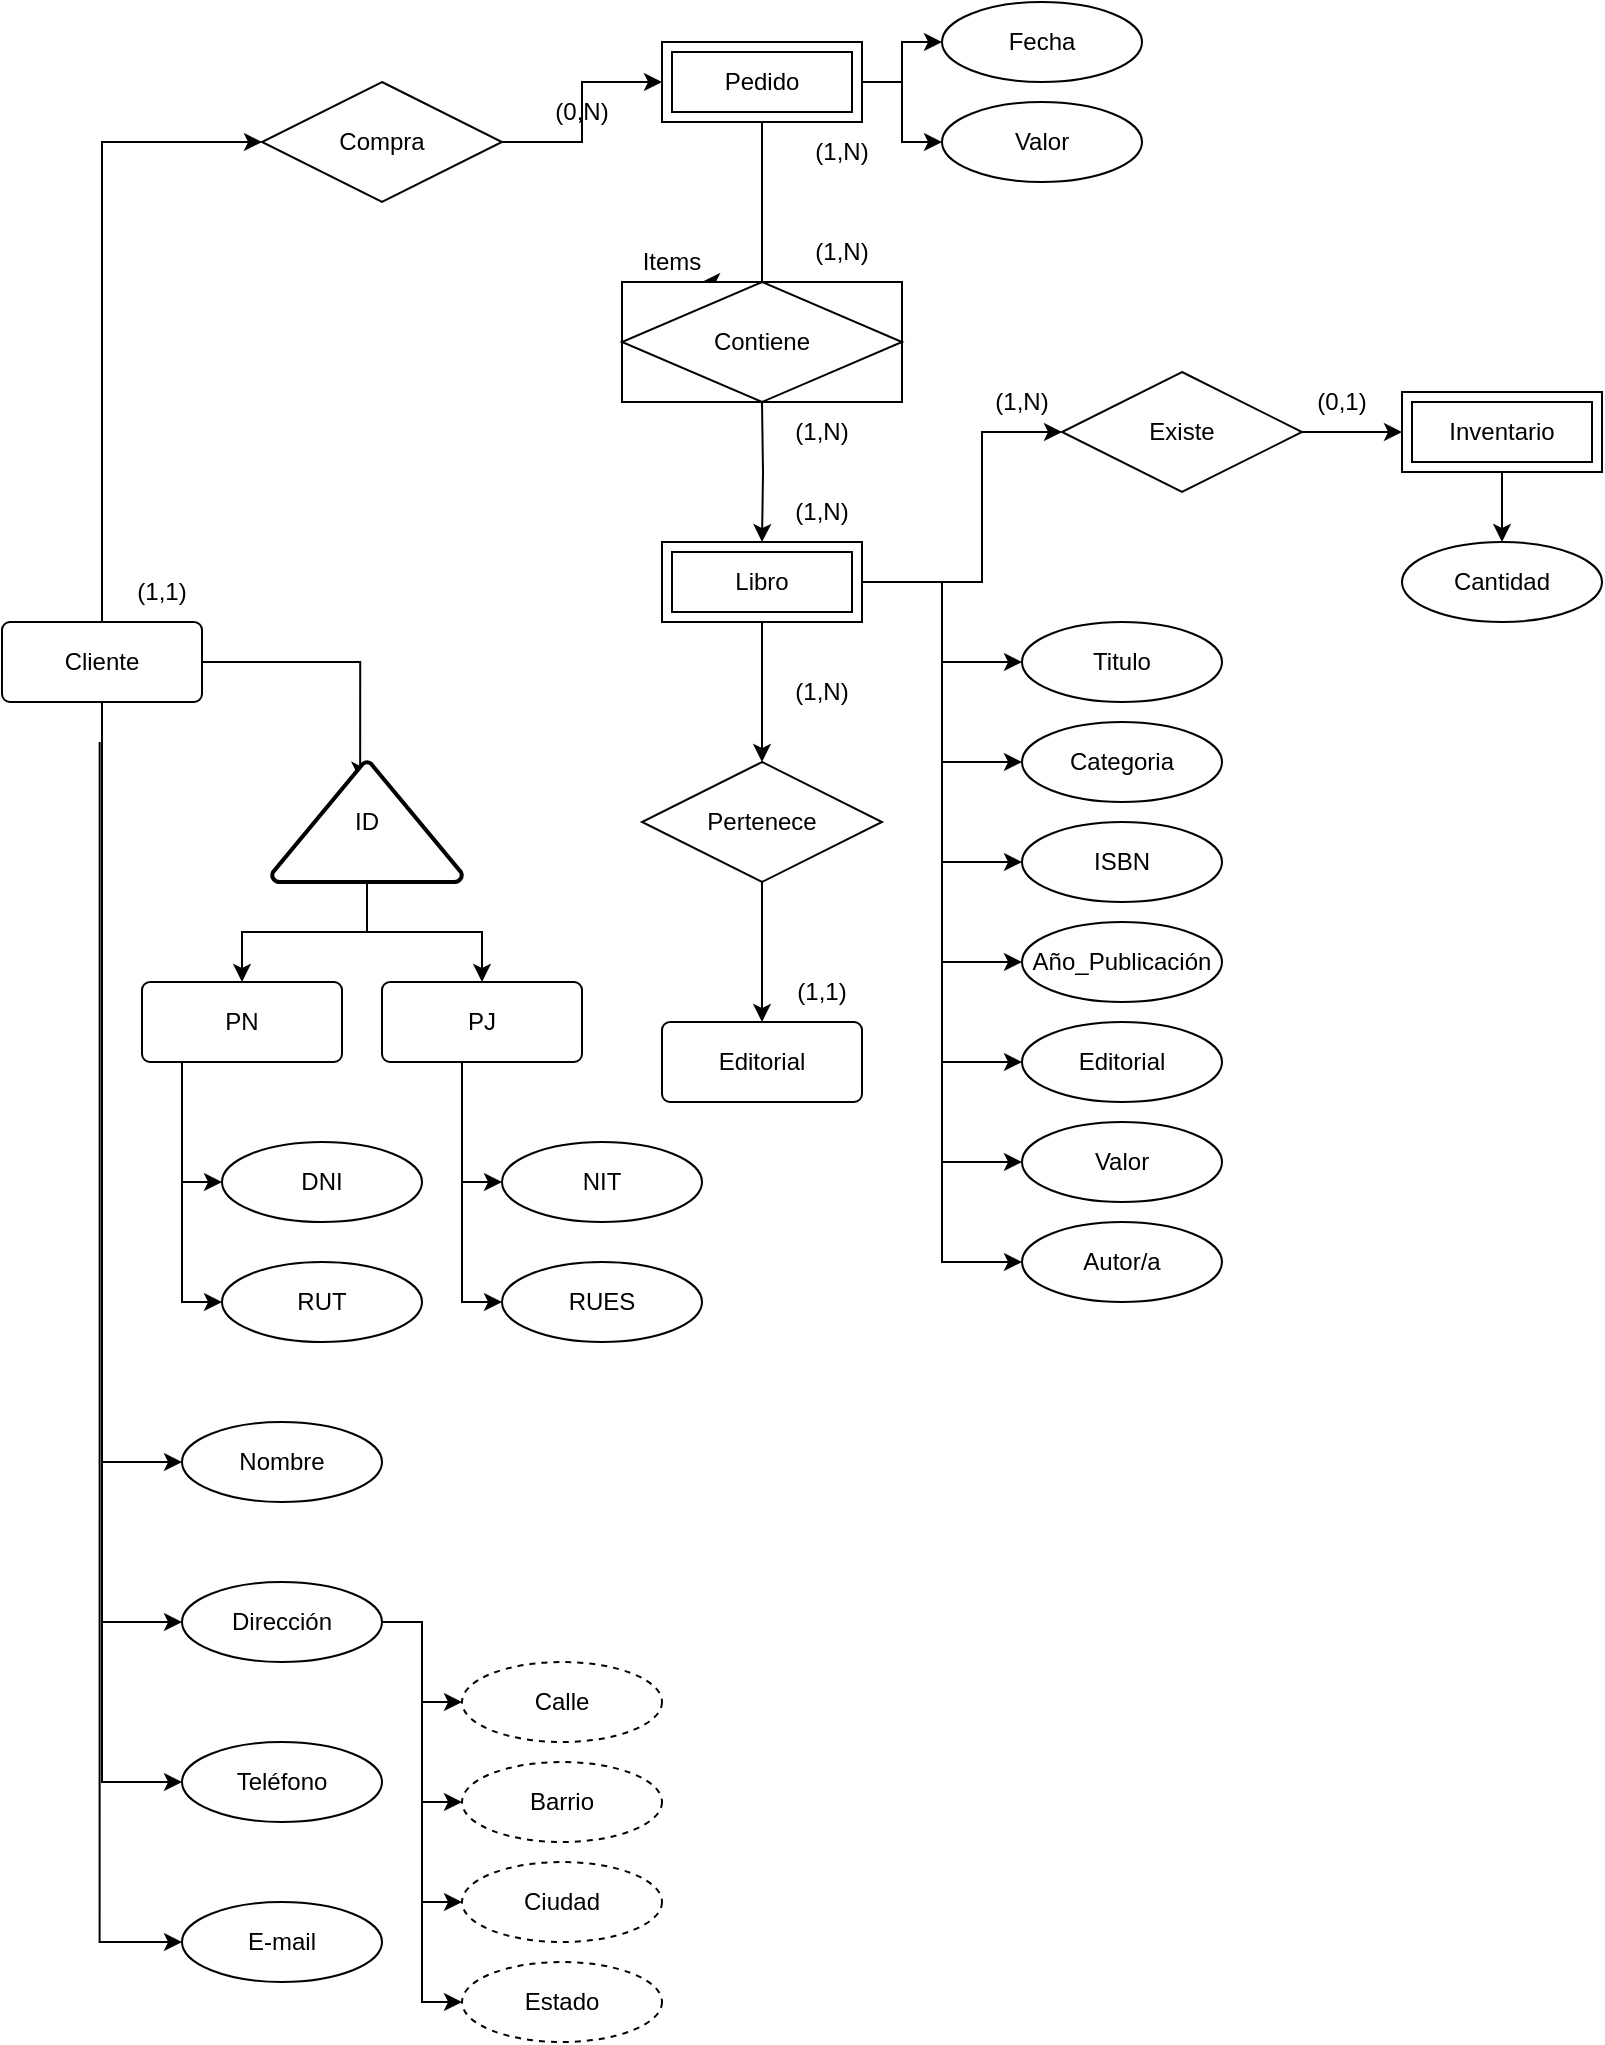 <mxfile version="26.2.14">
  <diagram name="Página-1" id="OLn8vRMohXvubUvZaAsE">
    <mxGraphModel dx="1226" dy="733" grid="1" gridSize="10" guides="1" tooltips="1" connect="1" arrows="1" fold="1" page="1" pageScale="1" pageWidth="827" pageHeight="1169" math="0" shadow="0">
      <root>
        <mxCell id="0" />
        <mxCell id="1" parent="0" />
        <mxCell id="7Fdn9_1kDD7aw7KvLnDt-8" value="" style="edgeStyle=orthogonalEdgeStyle;rounded=0;orthogonalLoop=1;jettySize=auto;html=1;exitX=0.5;exitY=0;exitDx=0;exitDy=0;" parent="1" target="7Fdn9_1kDD7aw7KvLnDt-6" edge="1">
          <mxGeometry relative="1" as="geometry">
            <mxPoint x="30" y="319.94" as="sourcePoint" />
            <mxPoint x="90.118" y="79.999" as="targetPoint" />
            <Array as="points">
              <mxPoint x="60" y="320" />
              <mxPoint x="60" y="80" />
            </Array>
          </mxGeometry>
        </mxCell>
        <mxCell id="ZJ7O9cxaeD2Jd0CNXLAg-9" value="" style="edgeStyle=orthogonalEdgeStyle;rounded=0;orthogonalLoop=1;jettySize=auto;html=1;entryX=0;entryY=0.5;entryDx=0;entryDy=0;" edge="1" parent="1" source="7Fdn9_1kDD7aw7KvLnDt-1" target="ZJ7O9cxaeD2Jd0CNXLAg-50">
          <mxGeometry relative="1" as="geometry">
            <mxPoint x="90.0" y="680.059" as="targetPoint" />
            <Array as="points">
              <mxPoint x="60" y="740" />
            </Array>
          </mxGeometry>
        </mxCell>
        <mxCell id="ZJ7O9cxaeD2Jd0CNXLAg-16" style="edgeStyle=orthogonalEdgeStyle;rounded=0;orthogonalLoop=1;jettySize=auto;html=1;entryX=0;entryY=0.5;entryDx=0;entryDy=0;" edge="1" parent="1" target="ZJ7O9cxaeD2Jd0CNXLAg-51">
          <mxGeometry relative="1" as="geometry">
            <mxPoint x="50" y="359.94" as="sourcePoint" />
            <mxPoint x="90.0" y="760.059" as="targetPoint" />
            <Array as="points">
              <mxPoint x="60" y="360" />
              <mxPoint x="60" y="820" />
            </Array>
          </mxGeometry>
        </mxCell>
        <mxCell id="ZJ7O9cxaeD2Jd0CNXLAg-17" style="edgeStyle=orthogonalEdgeStyle;rounded=0;orthogonalLoop=1;jettySize=auto;html=1;entryX=0;entryY=0.5;entryDx=0;entryDy=0;" edge="1" parent="1" source="7Fdn9_1kDD7aw7KvLnDt-1" target="ZJ7O9cxaeD2Jd0CNXLAg-52">
          <mxGeometry relative="1" as="geometry">
            <mxPoint x="90.0" y="845" as="targetPoint" />
            <Array as="points">
              <mxPoint x="60" y="900" />
            </Array>
          </mxGeometry>
        </mxCell>
        <mxCell id="ZJ7O9cxaeD2Jd0CNXLAg-19" style="edgeStyle=orthogonalEdgeStyle;rounded=0;orthogonalLoop=1;jettySize=auto;html=1;entryX=0;entryY=0.5;entryDx=0;entryDy=0;" edge="1" parent="1" target="ZJ7O9cxaeD2Jd0CNXLAg-53">
          <mxGeometry relative="1" as="geometry">
            <mxPoint x="58.83" y="380" as="sourcePoint" />
            <mxPoint x="110" y="940" as="targetPoint" />
            <Array as="points">
              <mxPoint x="59" y="980" />
            </Array>
          </mxGeometry>
        </mxCell>
        <mxCell id="ZJ7O9cxaeD2Jd0CNXLAg-41" style="edgeStyle=orthogonalEdgeStyle;rounded=0;orthogonalLoop=1;jettySize=auto;html=1;entryX=0.464;entryY=0.148;entryDx=0;entryDy=0;entryPerimeter=0;" edge="1" parent="1" source="7Fdn9_1kDD7aw7KvLnDt-1" target="ZJ7O9cxaeD2Jd0CNXLAg-40">
          <mxGeometry relative="1" as="geometry">
            <mxPoint x="160" y="370" as="targetPoint" />
          </mxGeometry>
        </mxCell>
        <mxCell id="7Fdn9_1kDD7aw7KvLnDt-1" value="Cliente" style="rounded=1;arcSize=10;whiteSpace=wrap;html=1;align=center;" parent="1" vertex="1">
          <mxGeometry x="10" y="320" width="100" height="40" as="geometry" />
        </mxCell>
        <mxCell id="7Fdn9_1kDD7aw7KvLnDt-2" value="Editorial" style="rounded=1;arcSize=10;whiteSpace=wrap;html=1;align=center;" parent="1" vertex="1">
          <mxGeometry x="340" y="520" width="100" height="40" as="geometry" />
        </mxCell>
        <mxCell id="7Fdn9_1kDD7aw7KvLnDt-16" value="" style="edgeStyle=orthogonalEdgeStyle;rounded=0;orthogonalLoop=1;jettySize=auto;html=1;" parent="1" source="7Fdn9_1kDD7aw7KvLnDt-3" edge="1">
          <mxGeometry relative="1" as="geometry">
            <mxPoint x="360" y="150" as="targetPoint" />
            <Array as="points">
              <mxPoint x="390" y="150" />
            </Array>
          </mxGeometry>
        </mxCell>
        <mxCell id="ZJ7O9cxaeD2Jd0CNXLAg-73" style="edgeStyle=orthogonalEdgeStyle;rounded=0;orthogonalLoop=1;jettySize=auto;html=1;" edge="1" parent="1" source="7Fdn9_1kDD7aw7KvLnDt-3" target="ZJ7O9cxaeD2Jd0CNXLAg-71">
          <mxGeometry relative="1" as="geometry" />
        </mxCell>
        <mxCell id="ZJ7O9cxaeD2Jd0CNXLAg-74" style="edgeStyle=orthogonalEdgeStyle;rounded=0;orthogonalLoop=1;jettySize=auto;html=1;entryX=0;entryY=0.5;entryDx=0;entryDy=0;" edge="1" parent="1" source="7Fdn9_1kDD7aw7KvLnDt-3" target="ZJ7O9cxaeD2Jd0CNXLAg-72">
          <mxGeometry relative="1" as="geometry" />
        </mxCell>
        <mxCell id="7Fdn9_1kDD7aw7KvLnDt-3" value="Pedido" style="shape=ext;margin=3;double=1;whiteSpace=wrap;html=1;align=center;" parent="1" vertex="1">
          <mxGeometry x="340" y="30" width="100" height="40" as="geometry" />
        </mxCell>
        <mxCell id="7Fdn9_1kDD7aw7KvLnDt-20" value="" style="edgeStyle=orthogonalEdgeStyle;rounded=0;orthogonalLoop=1;jettySize=auto;html=1;" parent="1" source="7Fdn9_1kDD7aw7KvLnDt-4" target="7Fdn9_1kDD7aw7KvLnDt-19" edge="1">
          <mxGeometry relative="1" as="geometry" />
        </mxCell>
        <mxCell id="ZJ7O9cxaeD2Jd0CNXLAg-79" style="edgeStyle=orthogonalEdgeStyle;rounded=0;orthogonalLoop=1;jettySize=auto;html=1;entryX=0;entryY=0.5;entryDx=0;entryDy=0;" edge="1" parent="1" source="7Fdn9_1kDD7aw7KvLnDt-4" target="7Fdn9_1kDD7aw7KvLnDt-24">
          <mxGeometry relative="1" as="geometry">
            <Array as="points">
              <mxPoint x="500" y="300" />
              <mxPoint x="500" y="225" />
            </Array>
          </mxGeometry>
        </mxCell>
        <mxCell id="ZJ7O9cxaeD2Jd0CNXLAg-91" style="edgeStyle=orthogonalEdgeStyle;rounded=0;orthogonalLoop=1;jettySize=auto;html=1;" edge="1" parent="1" source="7Fdn9_1kDD7aw7KvLnDt-4" target="ZJ7O9cxaeD2Jd0CNXLAg-90">
          <mxGeometry relative="1" as="geometry">
            <Array as="points">
              <mxPoint x="480" y="300" />
              <mxPoint x="480" y="340" />
            </Array>
          </mxGeometry>
        </mxCell>
        <mxCell id="ZJ7O9cxaeD2Jd0CNXLAg-93" style="edgeStyle=orthogonalEdgeStyle;rounded=0;orthogonalLoop=1;jettySize=auto;html=1;entryX=0;entryY=0.5;entryDx=0;entryDy=0;" edge="1" parent="1" source="7Fdn9_1kDD7aw7KvLnDt-4" target="ZJ7O9cxaeD2Jd0CNXLAg-92">
          <mxGeometry relative="1" as="geometry" />
        </mxCell>
        <mxCell id="ZJ7O9cxaeD2Jd0CNXLAg-95" style="edgeStyle=orthogonalEdgeStyle;rounded=0;orthogonalLoop=1;jettySize=auto;html=1;entryX=0;entryY=0.5;entryDx=0;entryDy=0;" edge="1" parent="1" source="7Fdn9_1kDD7aw7KvLnDt-4" target="ZJ7O9cxaeD2Jd0CNXLAg-94">
          <mxGeometry relative="1" as="geometry" />
        </mxCell>
        <mxCell id="ZJ7O9cxaeD2Jd0CNXLAg-97" style="edgeStyle=orthogonalEdgeStyle;rounded=0;orthogonalLoop=1;jettySize=auto;html=1;entryX=0;entryY=0.5;entryDx=0;entryDy=0;" edge="1" parent="1" source="7Fdn9_1kDD7aw7KvLnDt-4" target="ZJ7O9cxaeD2Jd0CNXLAg-96">
          <mxGeometry relative="1" as="geometry" />
        </mxCell>
        <mxCell id="ZJ7O9cxaeD2Jd0CNXLAg-101" style="edgeStyle=orthogonalEdgeStyle;rounded=0;orthogonalLoop=1;jettySize=auto;html=1;entryX=0;entryY=0.5;entryDx=0;entryDy=0;" edge="1" parent="1" source="7Fdn9_1kDD7aw7KvLnDt-4" target="ZJ7O9cxaeD2Jd0CNXLAg-99">
          <mxGeometry relative="1" as="geometry" />
        </mxCell>
        <mxCell id="ZJ7O9cxaeD2Jd0CNXLAg-102" style="edgeStyle=orthogonalEdgeStyle;rounded=0;orthogonalLoop=1;jettySize=auto;html=1;entryX=0;entryY=0.5;entryDx=0;entryDy=0;" edge="1" parent="1" source="7Fdn9_1kDD7aw7KvLnDt-4" target="ZJ7O9cxaeD2Jd0CNXLAg-100">
          <mxGeometry relative="1" as="geometry" />
        </mxCell>
        <mxCell id="ZJ7O9cxaeD2Jd0CNXLAg-103" style="edgeStyle=orthogonalEdgeStyle;rounded=0;orthogonalLoop=1;jettySize=auto;html=1;entryX=0;entryY=0.5;entryDx=0;entryDy=0;" edge="1" parent="1" source="7Fdn9_1kDD7aw7KvLnDt-4" target="ZJ7O9cxaeD2Jd0CNXLAg-98">
          <mxGeometry relative="1" as="geometry" />
        </mxCell>
        <mxCell id="7Fdn9_1kDD7aw7KvLnDt-4" value="Libro" style="shape=ext;margin=3;double=1;whiteSpace=wrap;html=1;align=center;" parent="1" vertex="1">
          <mxGeometry x="340" y="280" width="100" height="40" as="geometry" />
        </mxCell>
        <mxCell id="ZJ7O9cxaeD2Jd0CNXLAg-88" value="" style="edgeStyle=orthogonalEdgeStyle;rounded=0;orthogonalLoop=1;jettySize=auto;html=1;" edge="1" parent="1" source="7Fdn9_1kDD7aw7KvLnDt-5" target="ZJ7O9cxaeD2Jd0CNXLAg-75">
          <mxGeometry relative="1" as="geometry" />
        </mxCell>
        <mxCell id="7Fdn9_1kDD7aw7KvLnDt-5" value="Inventario" style="shape=ext;margin=3;double=1;whiteSpace=wrap;html=1;align=center;" parent="1" vertex="1">
          <mxGeometry x="710" y="205" width="100" height="40" as="geometry" />
        </mxCell>
        <mxCell id="7Fdn9_1kDD7aw7KvLnDt-9" value="" style="edgeStyle=orthogonalEdgeStyle;rounded=0;orthogonalLoop=1;jettySize=auto;html=1;" parent="1" source="7Fdn9_1kDD7aw7KvLnDt-6" target="7Fdn9_1kDD7aw7KvLnDt-3" edge="1">
          <mxGeometry relative="1" as="geometry" />
        </mxCell>
        <mxCell id="7Fdn9_1kDD7aw7KvLnDt-6" value="Compra" style="shape=rhombus;perimeter=rhombusPerimeter;whiteSpace=wrap;html=1;align=center;" parent="1" vertex="1">
          <mxGeometry x="140" y="50" width="120" height="60" as="geometry" />
        </mxCell>
        <mxCell id="7Fdn9_1kDD7aw7KvLnDt-10" value="(1,1)" style="text;html=1;align=center;verticalAlign=middle;whiteSpace=wrap;rounded=0;" parent="1" vertex="1">
          <mxGeometry x="60" y="290" width="60" height="30" as="geometry" />
        </mxCell>
        <mxCell id="7Fdn9_1kDD7aw7KvLnDt-11" value="(0,N)" style="text;html=1;align=center;verticalAlign=middle;whiteSpace=wrap;rounded=0;" parent="1" vertex="1">
          <mxGeometry x="270" y="50" width="60" height="30" as="geometry" />
        </mxCell>
        <mxCell id="7Fdn9_1kDD7aw7KvLnDt-17" value="" style="edgeStyle=orthogonalEdgeStyle;rounded=0;orthogonalLoop=1;jettySize=auto;html=1;" parent="1" target="7Fdn9_1kDD7aw7KvLnDt-4" edge="1">
          <mxGeometry relative="1" as="geometry">
            <mxPoint x="390" y="210" as="sourcePoint" />
          </mxGeometry>
        </mxCell>
        <mxCell id="7Fdn9_1kDD7aw7KvLnDt-14" value="(1,N)" style="text;html=1;align=center;verticalAlign=middle;whiteSpace=wrap;rounded=0;" parent="1" vertex="1">
          <mxGeometry x="400" y="70" width="60" height="30" as="geometry" />
        </mxCell>
        <mxCell id="7Fdn9_1kDD7aw7KvLnDt-18" value="(1,N)" style="text;html=1;align=center;verticalAlign=middle;whiteSpace=wrap;rounded=0;" parent="1" vertex="1">
          <mxGeometry x="390" y="250" width="60" height="30" as="geometry" />
        </mxCell>
        <mxCell id="7Fdn9_1kDD7aw7KvLnDt-21" value="" style="edgeStyle=orthogonalEdgeStyle;rounded=0;orthogonalLoop=1;jettySize=auto;html=1;" parent="1" source="7Fdn9_1kDD7aw7KvLnDt-19" target="7Fdn9_1kDD7aw7KvLnDt-2" edge="1">
          <mxGeometry relative="1" as="geometry" />
        </mxCell>
        <mxCell id="7Fdn9_1kDD7aw7KvLnDt-19" value="Pertenece" style="shape=rhombus;perimeter=rhombusPerimeter;whiteSpace=wrap;html=1;align=center;" parent="1" vertex="1">
          <mxGeometry x="330" y="390" width="120" height="60" as="geometry" />
        </mxCell>
        <mxCell id="7Fdn9_1kDD7aw7KvLnDt-22" value="(1,N)" style="text;html=1;align=center;verticalAlign=middle;whiteSpace=wrap;rounded=0;" parent="1" vertex="1">
          <mxGeometry x="390" y="340" width="60" height="30" as="geometry" />
        </mxCell>
        <mxCell id="7Fdn9_1kDD7aw7KvLnDt-23" value="(1,1)" style="text;html=1;align=center;verticalAlign=middle;whiteSpace=wrap;rounded=0;" parent="1" vertex="1">
          <mxGeometry x="390" y="490" width="60" height="30" as="geometry" />
        </mxCell>
        <mxCell id="ZJ7O9cxaeD2Jd0CNXLAg-77" style="edgeStyle=orthogonalEdgeStyle;rounded=0;orthogonalLoop=1;jettySize=auto;html=1;" edge="1" parent="1" source="7Fdn9_1kDD7aw7KvLnDt-24" target="7Fdn9_1kDD7aw7KvLnDt-5">
          <mxGeometry relative="1" as="geometry">
            <mxPoint x="710" y="225" as="targetPoint" />
          </mxGeometry>
        </mxCell>
        <mxCell id="7Fdn9_1kDD7aw7KvLnDt-24" value="Existe" style="shape=rhombus;perimeter=rhombusPerimeter;whiteSpace=wrap;html=1;align=center;" parent="1" vertex="1">
          <mxGeometry x="540" y="195" width="120" height="60" as="geometry" />
        </mxCell>
        <mxCell id="7Fdn9_1kDD7aw7KvLnDt-27" value="(1,N)" style="text;html=1;align=center;verticalAlign=middle;whiteSpace=wrap;rounded=0;" parent="1" vertex="1">
          <mxGeometry x="490" y="195" width="60" height="30" as="geometry" />
        </mxCell>
        <mxCell id="7Fdn9_1kDD7aw7KvLnDt-28" value="(0,1)" style="text;html=1;align=center;verticalAlign=middle;whiteSpace=wrap;rounded=0;" parent="1" vertex="1">
          <mxGeometry x="650" y="195" width="60" height="30" as="geometry" />
        </mxCell>
        <mxCell id="ZJ7O9cxaeD2Jd0CNXLAg-1" value="Contiene" style="shape=associativeEntity;whiteSpace=wrap;html=1;align=center;" vertex="1" parent="1">
          <mxGeometry x="320" y="150" width="140" height="60" as="geometry" />
        </mxCell>
        <mxCell id="ZJ7O9cxaeD2Jd0CNXLAg-2" value="Items" style="text;html=1;align=center;verticalAlign=middle;whiteSpace=wrap;rounded=0;" vertex="1" parent="1">
          <mxGeometry x="320" y="130" width="50" height="20" as="geometry" />
        </mxCell>
        <mxCell id="ZJ7O9cxaeD2Jd0CNXLAg-4" value="(1,N)" style="text;html=1;align=center;verticalAlign=middle;whiteSpace=wrap;rounded=0;" vertex="1" parent="1">
          <mxGeometry x="400" y="120" width="60" height="30" as="geometry" />
        </mxCell>
        <mxCell id="ZJ7O9cxaeD2Jd0CNXLAg-5" value="(1,N)" style="text;html=1;align=center;verticalAlign=middle;whiteSpace=wrap;rounded=0;" vertex="1" parent="1">
          <mxGeometry x="390" y="210" width="60" height="30" as="geometry" />
        </mxCell>
        <mxCell id="ZJ7O9cxaeD2Jd0CNXLAg-45" style="edgeStyle=orthogonalEdgeStyle;rounded=0;orthogonalLoop=1;jettySize=auto;html=1;entryX=0.5;entryY=0;entryDx=0;entryDy=0;" edge="1" parent="1" source="ZJ7O9cxaeD2Jd0CNXLAg-40" target="ZJ7O9cxaeD2Jd0CNXLAg-43">
          <mxGeometry relative="1" as="geometry" />
        </mxCell>
        <mxCell id="ZJ7O9cxaeD2Jd0CNXLAg-46" style="edgeStyle=orthogonalEdgeStyle;rounded=0;orthogonalLoop=1;jettySize=auto;html=1;" edge="1" parent="1" source="ZJ7O9cxaeD2Jd0CNXLAg-40" target="ZJ7O9cxaeD2Jd0CNXLAg-44">
          <mxGeometry relative="1" as="geometry" />
        </mxCell>
        <mxCell id="ZJ7O9cxaeD2Jd0CNXLAg-40" value="ID" style="strokeWidth=2;html=1;shape=mxgraph.flowchart.extract_or_measurement;whiteSpace=wrap;" vertex="1" parent="1">
          <mxGeometry x="145" y="390" width="95" height="60" as="geometry" />
        </mxCell>
        <mxCell id="ZJ7O9cxaeD2Jd0CNXLAg-59" style="edgeStyle=orthogonalEdgeStyle;rounded=0;orthogonalLoop=1;jettySize=auto;html=1;" edge="1" parent="1" source="ZJ7O9cxaeD2Jd0CNXLAg-43" target="ZJ7O9cxaeD2Jd0CNXLAg-54">
          <mxGeometry relative="1" as="geometry">
            <Array as="points">
              <mxPoint x="100" y="590" />
              <mxPoint x="100" y="590" />
            </Array>
          </mxGeometry>
        </mxCell>
        <mxCell id="ZJ7O9cxaeD2Jd0CNXLAg-60" style="edgeStyle=orthogonalEdgeStyle;rounded=0;orthogonalLoop=1;jettySize=auto;html=1;entryX=0;entryY=0.5;entryDx=0;entryDy=0;" edge="1" parent="1" source="ZJ7O9cxaeD2Jd0CNXLAg-43" target="ZJ7O9cxaeD2Jd0CNXLAg-55">
          <mxGeometry relative="1" as="geometry">
            <Array as="points">
              <mxPoint x="100" y="660" />
            </Array>
          </mxGeometry>
        </mxCell>
        <mxCell id="ZJ7O9cxaeD2Jd0CNXLAg-43" value="PN" style="rounded=1;arcSize=10;whiteSpace=wrap;html=1;align=center;" vertex="1" parent="1">
          <mxGeometry x="80" y="500" width="100" height="40" as="geometry" />
        </mxCell>
        <mxCell id="ZJ7O9cxaeD2Jd0CNXLAg-61" style="edgeStyle=orthogonalEdgeStyle;rounded=0;orthogonalLoop=1;jettySize=auto;html=1;entryX=0;entryY=0.5;entryDx=0;entryDy=0;" edge="1" parent="1" source="ZJ7O9cxaeD2Jd0CNXLAg-44" target="ZJ7O9cxaeD2Jd0CNXLAg-56">
          <mxGeometry relative="1" as="geometry">
            <Array as="points">
              <mxPoint x="240" y="600" />
            </Array>
          </mxGeometry>
        </mxCell>
        <mxCell id="ZJ7O9cxaeD2Jd0CNXLAg-62" style="edgeStyle=orthogonalEdgeStyle;rounded=0;orthogonalLoop=1;jettySize=auto;html=1;" edge="1" parent="1" source="ZJ7O9cxaeD2Jd0CNXLAg-44" target="ZJ7O9cxaeD2Jd0CNXLAg-57">
          <mxGeometry relative="1" as="geometry">
            <Array as="points">
              <mxPoint x="240" y="650" />
              <mxPoint x="240" y="650" />
            </Array>
          </mxGeometry>
        </mxCell>
        <mxCell id="ZJ7O9cxaeD2Jd0CNXLAg-44" value="PJ" style="rounded=1;arcSize=10;whiteSpace=wrap;html=1;align=center;" vertex="1" parent="1">
          <mxGeometry x="200" y="500" width="100" height="40" as="geometry" />
        </mxCell>
        <mxCell id="ZJ7O9cxaeD2Jd0CNXLAg-50" value="Nombre" style="ellipse;whiteSpace=wrap;html=1;align=center;" vertex="1" parent="1">
          <mxGeometry x="100" y="720" width="100" height="40" as="geometry" />
        </mxCell>
        <mxCell id="ZJ7O9cxaeD2Jd0CNXLAg-64" style="edgeStyle=orthogonalEdgeStyle;rounded=0;orthogonalLoop=1;jettySize=auto;html=1;entryX=0;entryY=0.5;entryDx=0;entryDy=0;" edge="1" parent="1" source="ZJ7O9cxaeD2Jd0CNXLAg-51" target="ZJ7O9cxaeD2Jd0CNXLAg-63">
          <mxGeometry relative="1" as="geometry" />
        </mxCell>
        <mxCell id="ZJ7O9cxaeD2Jd0CNXLAg-66" style="edgeStyle=orthogonalEdgeStyle;rounded=0;orthogonalLoop=1;jettySize=auto;html=1;entryX=0;entryY=0.5;entryDx=0;entryDy=0;" edge="1" parent="1" source="ZJ7O9cxaeD2Jd0CNXLAg-51" target="ZJ7O9cxaeD2Jd0CNXLAg-65">
          <mxGeometry relative="1" as="geometry" />
        </mxCell>
        <mxCell id="ZJ7O9cxaeD2Jd0CNXLAg-68" style="edgeStyle=orthogonalEdgeStyle;rounded=0;orthogonalLoop=1;jettySize=auto;html=1;entryX=0;entryY=0.5;entryDx=0;entryDy=0;" edge="1" parent="1" source="ZJ7O9cxaeD2Jd0CNXLAg-51" target="ZJ7O9cxaeD2Jd0CNXLAg-67">
          <mxGeometry relative="1" as="geometry" />
        </mxCell>
        <mxCell id="ZJ7O9cxaeD2Jd0CNXLAg-70" style="edgeStyle=orthogonalEdgeStyle;rounded=0;orthogonalLoop=1;jettySize=auto;html=1;entryX=0;entryY=0.5;entryDx=0;entryDy=0;" edge="1" parent="1" source="ZJ7O9cxaeD2Jd0CNXLAg-51" target="ZJ7O9cxaeD2Jd0CNXLAg-69">
          <mxGeometry relative="1" as="geometry" />
        </mxCell>
        <mxCell id="ZJ7O9cxaeD2Jd0CNXLAg-51" value="Dirección" style="ellipse;whiteSpace=wrap;html=1;align=center;" vertex="1" parent="1">
          <mxGeometry x="100" y="800" width="100" height="40" as="geometry" />
        </mxCell>
        <mxCell id="ZJ7O9cxaeD2Jd0CNXLAg-52" value="Teléfono" style="ellipse;whiteSpace=wrap;html=1;align=center;" vertex="1" parent="1">
          <mxGeometry x="100" y="880" width="100" height="40" as="geometry" />
        </mxCell>
        <mxCell id="ZJ7O9cxaeD2Jd0CNXLAg-53" value="E-mail" style="ellipse;whiteSpace=wrap;html=1;align=center;" vertex="1" parent="1">
          <mxGeometry x="100" y="960" width="100" height="40" as="geometry" />
        </mxCell>
        <mxCell id="ZJ7O9cxaeD2Jd0CNXLAg-54" value="DNI" style="ellipse;whiteSpace=wrap;html=1;align=center;" vertex="1" parent="1">
          <mxGeometry x="120" y="580" width="100" height="40" as="geometry" />
        </mxCell>
        <mxCell id="ZJ7O9cxaeD2Jd0CNXLAg-55" value="RUT" style="ellipse;whiteSpace=wrap;html=1;align=center;" vertex="1" parent="1">
          <mxGeometry x="120" y="640" width="100" height="40" as="geometry" />
        </mxCell>
        <mxCell id="ZJ7O9cxaeD2Jd0CNXLAg-56" value="NIT" style="ellipse;whiteSpace=wrap;html=1;align=center;" vertex="1" parent="1">
          <mxGeometry x="260" y="580" width="100" height="40" as="geometry" />
        </mxCell>
        <mxCell id="ZJ7O9cxaeD2Jd0CNXLAg-57" value="RUES" style="ellipse;whiteSpace=wrap;html=1;align=center;" vertex="1" parent="1">
          <mxGeometry x="260" y="640" width="100" height="40" as="geometry" />
        </mxCell>
        <mxCell id="ZJ7O9cxaeD2Jd0CNXLAg-63" value="Calle" style="ellipse;whiteSpace=wrap;html=1;align=center;dashed=1;" vertex="1" parent="1">
          <mxGeometry x="240" y="840" width="100" height="40" as="geometry" />
        </mxCell>
        <mxCell id="ZJ7O9cxaeD2Jd0CNXLAg-65" value="Barrio" style="ellipse;whiteSpace=wrap;html=1;align=center;dashed=1;" vertex="1" parent="1">
          <mxGeometry x="240" y="890" width="100" height="40" as="geometry" />
        </mxCell>
        <mxCell id="ZJ7O9cxaeD2Jd0CNXLAg-67" value="Ciudad" style="ellipse;whiteSpace=wrap;html=1;align=center;dashed=1;" vertex="1" parent="1">
          <mxGeometry x="240" y="940" width="100" height="40" as="geometry" />
        </mxCell>
        <mxCell id="ZJ7O9cxaeD2Jd0CNXLAg-69" value="Estado" style="ellipse;whiteSpace=wrap;html=1;align=center;dashed=1;" vertex="1" parent="1">
          <mxGeometry x="240" y="990" width="100" height="40" as="geometry" />
        </mxCell>
        <mxCell id="ZJ7O9cxaeD2Jd0CNXLAg-71" value="Fecha" style="ellipse;whiteSpace=wrap;html=1;align=center;" vertex="1" parent="1">
          <mxGeometry x="480" y="10" width="100" height="40" as="geometry" />
        </mxCell>
        <mxCell id="ZJ7O9cxaeD2Jd0CNXLAg-72" value="Valor" style="ellipse;whiteSpace=wrap;html=1;align=center;" vertex="1" parent="1">
          <mxGeometry x="480" y="60" width="100" height="40" as="geometry" />
        </mxCell>
        <mxCell id="ZJ7O9cxaeD2Jd0CNXLAg-75" value="Cantidad" style="ellipse;whiteSpace=wrap;html=1;align=center;" vertex="1" parent="1">
          <mxGeometry x="710" y="280" width="100" height="40" as="geometry" />
        </mxCell>
        <mxCell id="ZJ7O9cxaeD2Jd0CNXLAg-90" value="Titulo" style="ellipse;whiteSpace=wrap;html=1;align=center;" vertex="1" parent="1">
          <mxGeometry x="520" y="320" width="100" height="40" as="geometry" />
        </mxCell>
        <mxCell id="ZJ7O9cxaeD2Jd0CNXLAg-92" value="Categoria" style="ellipse;whiteSpace=wrap;html=1;align=center;" vertex="1" parent="1">
          <mxGeometry x="520" y="370" width="100" height="40" as="geometry" />
        </mxCell>
        <mxCell id="ZJ7O9cxaeD2Jd0CNXLAg-94" value="ISBN" style="ellipse;whiteSpace=wrap;html=1;align=center;" vertex="1" parent="1">
          <mxGeometry x="520" y="420" width="100" height="40" as="geometry" />
        </mxCell>
        <mxCell id="ZJ7O9cxaeD2Jd0CNXLAg-96" value="Año_Publicación" style="ellipse;whiteSpace=wrap;html=1;align=center;" vertex="1" parent="1">
          <mxGeometry x="520" y="470" width="100" height="40" as="geometry" />
        </mxCell>
        <mxCell id="ZJ7O9cxaeD2Jd0CNXLAg-98" value="Editorial" style="ellipse;whiteSpace=wrap;html=1;align=center;" vertex="1" parent="1">
          <mxGeometry x="520" y="520" width="100" height="40" as="geometry" />
        </mxCell>
        <mxCell id="ZJ7O9cxaeD2Jd0CNXLAg-99" value="Valor" style="ellipse;whiteSpace=wrap;html=1;align=center;" vertex="1" parent="1">
          <mxGeometry x="520" y="570" width="100" height="40" as="geometry" />
        </mxCell>
        <mxCell id="ZJ7O9cxaeD2Jd0CNXLAg-100" value="Autor/a" style="ellipse;whiteSpace=wrap;html=1;align=center;" vertex="1" parent="1">
          <mxGeometry x="520" y="620" width="100" height="40" as="geometry" />
        </mxCell>
      </root>
    </mxGraphModel>
  </diagram>
</mxfile>
